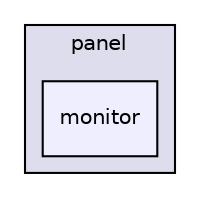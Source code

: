 digraph "Z:/Development/AeroQuadCommunicator/AeroQuadCommunicator/panel/monitor" {
  compound=true
  node [ fontsize="10", fontname="Helvetica"];
  edge [ labelfontsize="10", labelfontname="Helvetica"];
  subgraph clusterdir_d0ad9d8b5049107d08fae70e7ac21e52 {
    graph [ bgcolor="#ddddee", pencolor="black", label="panel" fontname="Helvetica", fontsize="10", URL="dir_d0ad9d8b5049107d08fae70e7ac21e52.html"]
  dir_b3928167845ecdad06ad5c7140a0f771 [shape=box, label="monitor", style="filled", fillcolor="#eeeeff", pencolor="black", URL="dir_b3928167845ecdad06ad5c7140a0f771.html"];
  }
}

